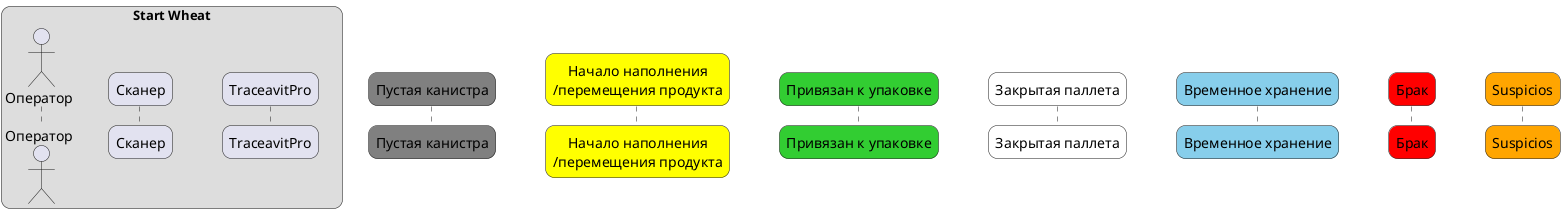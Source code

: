 @startuml sequence definitions

skinparam {
 Roundcorner 18
 Maxmessagesize 150
 responseMessageBelowArrow true
 'backgroundColor BlanchedAlmond
 }
 
skinparam sequence {
 ArrowThickness 2
 ParticipantPadding 20
 MessageAlign center 
 }
 
box Start Wheat
	actor Оператор as Operator 
	participant Сканер as scaner 
	participant "TraceavitPro" as TA
end box

participant "Пустая канистра" as Gr #Gray
participant "Начало наполнения\n/перемещения продукта" as Y #Yellow
participant "Привязан к упаковке" as G #LimeGreen
participant "Закрытая паллета" as W #White
participant "Временное хранение" as B #SkyBlue
participant "Брак" as R #Red
participant "Suspicios" as S #Orange

autonumber 

/'
Желтый: Этап начального наполнения или перемещения продукта
в данную производственную зону из других сегментов процесса. 
Продукция может вернуться в случае повторного наполнения или инвентаризации.
Зеленый: Продукт интегрирован в свою упаковочную систему
(ящик или поддон), что свидетельствует о завершении первичной стадии упаковки.
На этом этапе коды канистр привязаны к временному коду поддона. 
Если план паллетизации предполагает ящики, то канистры привязаны к ящику,
а ящики привязаны к временному коду поддона. В случае обнаружения необходимости
доработки продукт может вернуться на стадию начального наполнения. 
сли план паллетизации предполагает ящики, то канистры привязаны к ящику, а ящики привязаны к временному коду поддона.
Белый: Продукт завершает вторичную стадию упаковки — поддон
полностью сформирован и маркирован логистической этикеткой, 
что сигнализирует об окончании производственного этапа. 
В случае необходимости паллета может быть расформирована,
и продукт возвращается на стадию начального наполнения для дальнейшей обработки.
Вторичная стадия упаковки включает сборку и маркировку поддонов, 
замену временного кода поддона на код логистической этикетки, 
что обеспечивает готовность продукции к логистическим операциям.
В отличие от этого, первичная стадия фокусируется на упаковке единиц продукции в ящики 
или на поддоны для обеспечения их безопасности и стабильности перед дальнейшей обработкой.
Красный: Продукция признана дефектной и подлежит изоляции
для последующего анализа или утилизации в соответствии с установленными процедурами
контроля качества. Данная зона является окончательной для дефектной продукции, и 
никакие дальнейшие перемещения из неё невозможны.
Голубой: Продукция временно размещена в зоне хранения для стабилизации 
или оценки качества перед дальнейшими действиями. В текущих реалиях эта зона 
используется для отстаивания канистр, например, в случае возможного запивания ножей 
или других проблем, требующих дополнительной проверки. После проверки продукция либо отправляется на упаковку (Зеленый),
либо признается дефектной и переходит в зону изоляции (Красный).

'/
@enduml
